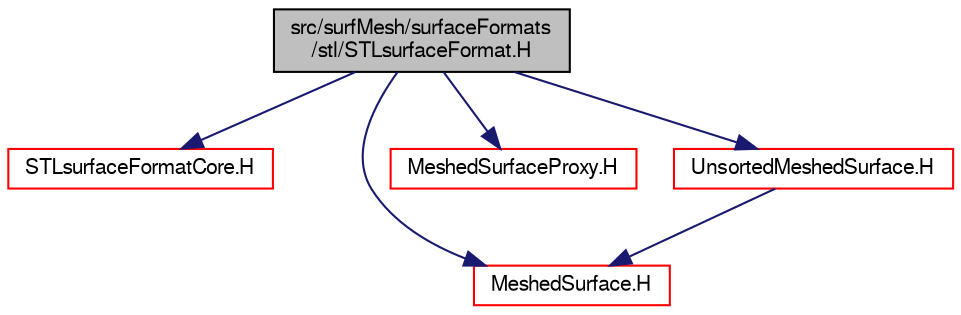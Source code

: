 digraph "src/surfMesh/surfaceFormats/stl/STLsurfaceFormat.H"
{
  bgcolor="transparent";
  edge [fontname="FreeSans",fontsize="10",labelfontname="FreeSans",labelfontsize="10"];
  node [fontname="FreeSans",fontsize="10",shape=record];
  Node0 [label="src/surfMesh/surfaceFormats\l/stl/STLsurfaceFormat.H",height=0.2,width=0.4,color="black", fillcolor="grey75", style="filled", fontcolor="black"];
  Node0 -> Node1 [color="midnightblue",fontsize="10",style="solid",fontname="FreeSans"];
  Node1 [label="STLsurfaceFormatCore.H",height=0.2,width=0.4,color="red",URL="$a15200.html"];
  Node0 -> Node159 [color="midnightblue",fontsize="10",style="solid",fontname="FreeSans"];
  Node159 [label="MeshedSurface.H",height=0.2,width=0.4,color="red",URL="$a15041.html"];
  Node0 -> Node183 [color="midnightblue",fontsize="10",style="solid",fontname="FreeSans"];
  Node183 [label="MeshedSurfaceProxy.H",height=0.2,width=0.4,color="red",URL="$a15074.html"];
  Node0 -> Node184 [color="midnightblue",fontsize="10",style="solid",fontname="FreeSans"];
  Node184 [label="UnsortedMeshedSurface.H",height=0.2,width=0.4,color="red",URL="$a15347.html"];
  Node184 -> Node159 [color="midnightblue",fontsize="10",style="solid",fontname="FreeSans"];
}
